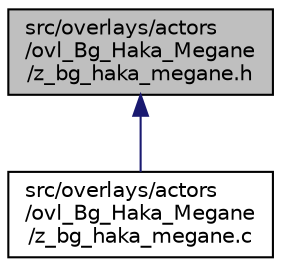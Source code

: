 digraph "src/overlays/actors/ovl_Bg_Haka_Megane/z_bg_haka_megane.h"
{
 // LATEX_PDF_SIZE
  edge [fontname="Helvetica",fontsize="10",labelfontname="Helvetica",labelfontsize="10"];
  node [fontname="Helvetica",fontsize="10",shape=record];
  Node1 [label="src/overlays/actors\l/ovl_Bg_Haka_Megane\l/z_bg_haka_megane.h",height=0.2,width=0.4,color="black", fillcolor="grey75", style="filled", fontcolor="black",tooltip=" "];
  Node1 -> Node2 [dir="back",color="midnightblue",fontsize="10",style="solid",fontname="Helvetica"];
  Node2 [label="src/overlays/actors\l/ovl_Bg_Haka_Megane\l/z_bg_haka_megane.c",height=0.2,width=0.4,color="black", fillcolor="white", style="filled",URL="$d5/d88/z__bg__haka__megane_8c.html",tooltip=" "];
}
